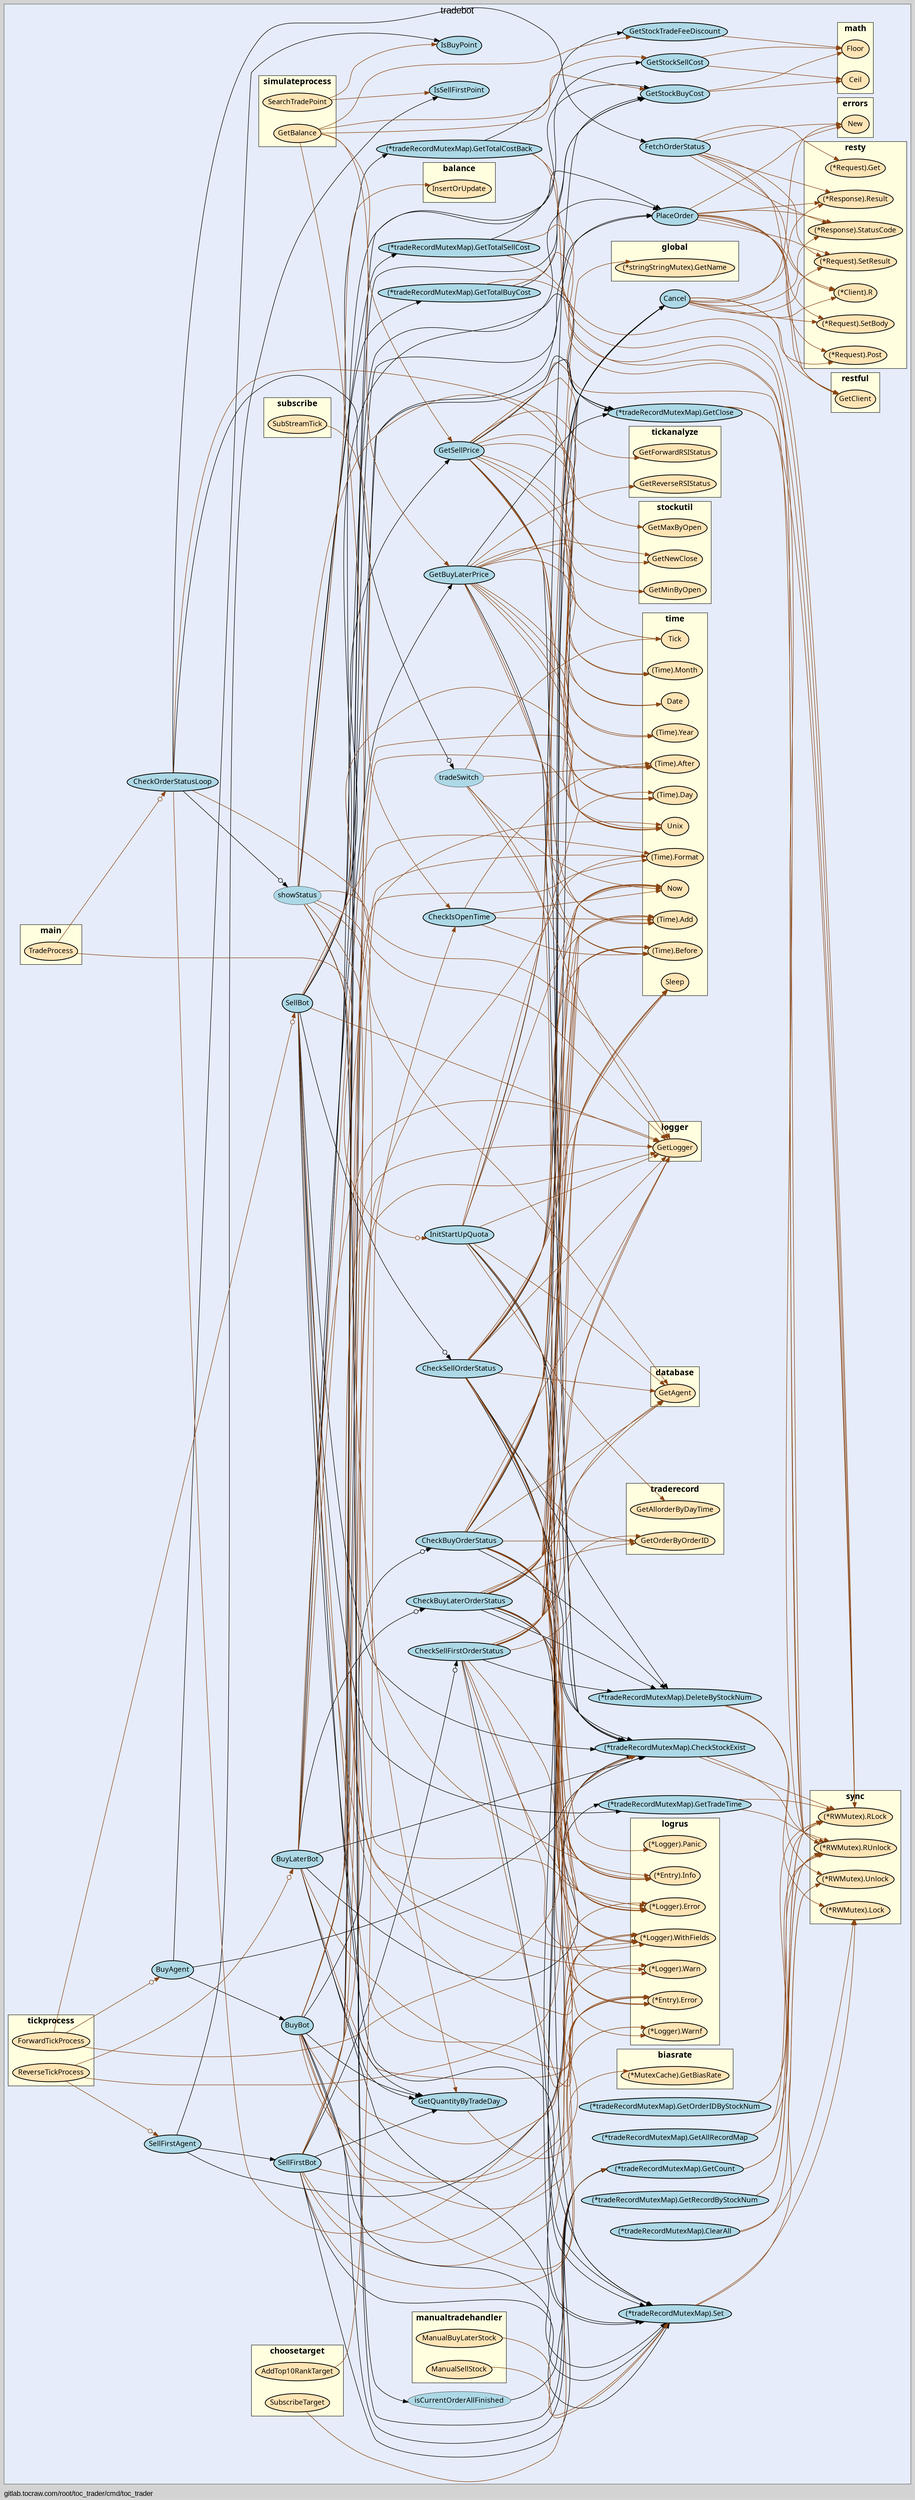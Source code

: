 digraph gocallvis {
    label="gitlab.tocraw.com/root/toc_trader/cmd/toc_trader";
    labeljust="l";
    fontname="Arial";
    fontsize="14";
    rankdir="LR";
    bgcolor="lightgray";
    style="solid";
    penwidth="0.5";
    pad="0.0";
    nodesep="0.35";

    node [shape="ellipse" style="filled" fillcolor="honeydew" fontname="Verdana" penwidth="1.0" margin="0.05,0.0"];
    edge [minlen="2"]

    subgraph "cluster_focus" {
        bgcolor="#e6ecfa";
label="tradebot";
labelloc="t";
labeljust="c";
fontsize="18";
        
        "(*gitlab.tocraw.com/root/toc_trader/pkg/modules/tradebot.tradeRecordMutexMap).Set" [ fillcolor="lightblue" label="(*tradeRecordMutexMap).Set" penwidth="1.5" ]
        "(*gitlab.tocraw.com/root/toc_trader/pkg/modules/tradebot.tradeRecordMutexMap).GetTradeTime" [ fillcolor="lightblue" label="(*tradeRecordMutexMap).GetTradeTime" penwidth="1.5" ]
        "gitlab.tocraw.com/root/toc_trader/pkg/modules/tradebot.IsBuyPoint" [ fillcolor="lightblue" label="IsBuyPoint" penwidth="1.5" ]
        "gitlab.tocraw.com/root/toc_trader/pkg/modules/tradebot.IsSellFirstPoint" [ fillcolor="lightblue" label="IsSellFirstPoint" penwidth="1.5" ]
        "gitlab.tocraw.com/root/toc_trader/pkg/modules/tradebot.GetQuantityByTradeDay" [ fillcolor="lightblue" label="GetQuantityByTradeDay" penwidth="1.5" ]
        "gitlab.tocraw.com/root/toc_trader/pkg/modules/tradebot.GetStockBuyCost" [ fillcolor="lightblue" label="GetStockBuyCost" penwidth="1.5" ]
        "gitlab.tocraw.com/root/toc_trader/pkg/modules/tradebot.GetStockSellCost" [ penwidth="1.5" fillcolor="lightblue" label="GetStockSellCost" ]
        "gitlab.tocraw.com/root/toc_trader/pkg/modules/tradebot.GetStockTradeFeeDiscount" [ label="GetStockTradeFeeDiscount" penwidth="1.5" fillcolor="lightblue" ]
        "gitlab.tocraw.com/root/toc_trader/pkg/modules/tradebot.GetSellPrice" [ fillcolor="lightblue" label="GetSellPrice" penwidth="1.5" ]
        "(*gitlab.tocraw.com/root/toc_trader/pkg/modules/tradebot.tradeRecordMutexMap).GetClose" [ penwidth="1.5" fillcolor="lightblue" label="(*tradeRecordMutexMap).GetClose" ]
        "(*gitlab.tocraw.com/root/toc_trader/pkg/modules/tradebot.tradeRecordMutexMap).CheckStockExist" [ fillcolor="lightblue" label="(*tradeRecordMutexMap).CheckStockExist" penwidth="1.5" ]
        "gitlab.tocraw.com/root/toc_trader/pkg/modules/tradebot.GetBuyLaterPrice" [ fillcolor="lightblue" label="GetBuyLaterPrice" penwidth="1.5" ]
        "gitlab.tocraw.com/root/toc_trader/pkg/modules/tradebot.BuyLaterBot" [ fillcolor="lightblue" label="BuyLaterBot" penwidth="1.5" ]
        "gitlab.tocraw.com/root/toc_trader/pkg/modules/tradebot.PlaceOrder" [ fillcolor="lightblue" label="PlaceOrder" penwidth="1.5" ]
        "gitlab.tocraw.com/root/toc_trader/pkg/modules/tradebot.CheckBuyLaterOrderStatus" [ penwidth="1.5" fillcolor="lightblue" label="CheckBuyLaterOrderStatus" ]
        "(*gitlab.tocraw.com/root/toc_trader/pkg/modules/tradebot.tradeRecordMutexMap).DeleteByStockNum" [ fillcolor="lightblue" label="(*tradeRecordMutexMap).DeleteByStockNum" penwidth="1.5" ]
        "gitlab.tocraw.com/root/toc_trader/pkg/modules/tradebot.Cancel" [ fillcolor="lightblue" label="Cancel" penwidth="1.5" ]
        "gitlab.tocraw.com/root/toc_trader/pkg/modules/tradebot.SellFirstBot" [ label="SellFirstBot" penwidth="1.5" fillcolor="lightblue" ]
        "(*gitlab.tocraw.com/root/toc_trader/pkg/modules/tradebot.tradeRecordMutexMap).GetCount" [ fillcolor="lightblue" label="(*tradeRecordMutexMap).GetCount" penwidth="1.5" ]
        "gitlab.tocraw.com/root/toc_trader/pkg/modules/tradebot.CheckSellFirstOrderStatus" [ penwidth="1.5" fillcolor="lightblue" label="CheckSellFirstOrderStatus" ]
        "(*gitlab.tocraw.com/root/toc_trader/pkg/modules/tradebot.tradeRecordMutexMap).GetTotalBuyCost" [ fillcolor="lightblue" label="(*tradeRecordMutexMap).GetTotalBuyCost" penwidth="1.5" ]
        "(*gitlab.tocraw.com/root/toc_trader/pkg/modules/tradebot.tradeRecordMutexMap).ClearAll" [ fillcolor="lightblue" label="(*tradeRecordMutexMap).ClearAll" penwidth="1.5" ]
        "gitlab.tocraw.com/root/toc_trader/pkg/modules/tradebot.CheckIsOpenTime" [ fillcolor="lightblue" label="CheckIsOpenTime" penwidth="1.5" ]
        "gitlab.tocraw.com/root/toc_trader/pkg/modules/tradebot.BuyAgent" [ fillcolor="lightblue" label="BuyAgent" penwidth="1.5" ]
        "gitlab.tocraw.com/root/toc_trader/pkg/modules/tradebot.BuyBot" [ label="BuyBot" penwidth="1.5" fillcolor="lightblue" ]
        "gitlab.tocraw.com/root/toc_trader/pkg/modules/tradebot.CheckBuyOrderStatus" [ fillcolor="lightblue" label="CheckBuyOrderStatus" penwidth="1.5" ]
        "gitlab.tocraw.com/root/toc_trader/pkg/modules/tradebot.SellBot" [ fillcolor="lightblue" label="SellBot" penwidth="1.5" ]
        "gitlab.tocraw.com/root/toc_trader/pkg/modules/tradebot.CheckSellOrderStatus" [ label="CheckSellOrderStatus" penwidth="1.5" fillcolor="lightblue" ]
        "gitlab.tocraw.com/root/toc_trader/pkg/modules/tradebot.SellFirstAgent" [ fillcolor="lightblue" label="SellFirstAgent" penwidth="1.5" ]
        "gitlab.tocraw.com/root/toc_trader/pkg/modules/tradebot.showStatus" [ fillcolor="lightblue" label="showStatus" penwidth="0.5" ]
        "gitlab.tocraw.com/root/toc_trader/pkg/modules/tradebot.isCurrentOrderAllFinished" [ label="isCurrentOrderAllFinished" penwidth="0.5" fillcolor="lightblue" ]
        "(*gitlab.tocraw.com/root/toc_trader/pkg/modules/tradebot.tradeRecordMutexMap).GetTotalSellCost" [ penwidth="1.5" fillcolor="lightblue" label="(*tradeRecordMutexMap).GetTotalSellCost" ]
        "(*gitlab.tocraw.com/root/toc_trader/pkg/modules/tradebot.tradeRecordMutexMap).GetTotalCostBack" [ fillcolor="lightblue" label="(*tradeRecordMutexMap).GetTotalCostBack" penwidth="1.5" ]
        "gitlab.tocraw.com/root/toc_trader/pkg/modules/tradebot.CheckOrderStatusLoop" [ penwidth="1.5" fillcolor="lightblue" label="CheckOrderStatusLoop" ]
        "gitlab.tocraw.com/root/toc_trader/pkg/modules/tradebot.tradeSwitch" [ fillcolor="lightblue" label="tradeSwitch" penwidth="0.5" ]
        "gitlab.tocraw.com/root/toc_trader/pkg/modules/tradebot.FetchOrderStatus" [ fillcolor="lightblue" label="FetchOrderStatus" penwidth="1.5" ]
        "gitlab.tocraw.com/root/toc_trader/pkg/modules/tradebot.InitStartUpQuota" [ label="InitStartUpQuota" penwidth="1.5" fillcolor="lightblue" ]
        "(*gitlab.tocraw.com/root/toc_trader/pkg/modules/tradebot.tradeRecordMutexMap).GetOrderIDByStockNum" [ penwidth="1.5" fillcolor="lightblue" label="(*tradeRecordMutexMap).GetOrderIDByStockNum" ]
        "(*gitlab.tocraw.com/root/toc_trader/pkg/modules/tradebot.tradeRecordMutexMap).GetAllRecordMap" [ fillcolor="lightblue" label="(*tradeRecordMutexMap).GetAllRecordMap" penwidth="1.5" ]
        "(*gitlab.tocraw.com/root/toc_trader/pkg/modules/tradebot.tradeRecordMutexMap).GetRecordByStockNum" [ label="(*tradeRecordMutexMap).GetRecordByStockNum" penwidth="1.5" fillcolor="lightblue" ]
        
        subgraph "cluster_errors" {
        fontsize="16";
style="filled";
fontname="Tahoma bold";
label="errors";
URL="/?f=errors";
penwidth="0.8";
fillcolor="lightyellow";
rank="sink";
tooltip="package: errors";
        
        "errors.New" [ fillcolor="moccasin" label="New" penwidth="1.5" ]
        
    }

        subgraph "cluster_github.com/go-resty/resty/v2" {
        rank="sink";
tooltip="package: github.com/go-resty/resty/v2";
penwidth="0.8";
fontname="Tahoma bold";
fillcolor="lightyellow";
label="resty";
URL="/?f=github.com/go-resty/resty/v2";
fontsize="16";
style="filled";
        
        "(*github.com/go-resty/resty/v2.Client).R" [ fillcolor="moccasin" label="(*Client).R" penwidth="1.5" ]
        "(*github.com/go-resty/resty/v2.Request).SetBody" [ label="(*Request).SetBody" penwidth="1.5" fillcolor="moccasin" ]
        "(*github.com/go-resty/resty/v2.Request).SetResult" [ fillcolor="moccasin" label="(*Request).SetResult" penwidth="1.5" ]
        "(*github.com/go-resty/resty/v2.Request).Post" [ fillcolor="moccasin" label="(*Request).Post" penwidth="1.5" ]
        "(*github.com/go-resty/resty/v2.Response).StatusCode" [ fillcolor="moccasin" label="(*Response).StatusCode" penwidth="1.5" ]
        "(*github.com/go-resty/resty/v2.Response).Result" [ fillcolor="moccasin" label="(*Response).Result" penwidth="1.5" ]
        "(*github.com/go-resty/resty/v2.Request).Get" [ fillcolor="moccasin" label="(*Request).Get" penwidth="1.5" ]
        
    }

        subgraph "cluster_github.com/sirupsen/logrus" {
        tooltip="package: github.com/sirupsen/logrus";
penwidth="0.8";
style="filled";
rank="sink";
label="logrus";
URL="/?f=github.com/sirupsen/logrus";
fontsize="16";
fillcolor="lightyellow";
fontname="Tahoma bold";
        
        "(*github.com/sirupsen/logrus.Logger).WithFields" [ penwidth="1.5" fillcolor="moccasin" label="(*Logger).WithFields" ]
        "(*github.com/sirupsen/logrus.Entry).Error" [ fillcolor="moccasin" label="(*Entry).Error" penwidth="1.5" ]
        "(*github.com/sirupsen/logrus.Logger).Error" [ fillcolor="moccasin" label="(*Logger).Error" penwidth="1.5" ]
        "(*github.com/sirupsen/logrus.Entry).Info" [ fillcolor="moccasin" label="(*Entry).Info" penwidth="1.5" ]
        "(*github.com/sirupsen/logrus.Logger).Warnf" [ label="(*Logger).Warnf" penwidth="1.5" fillcolor="moccasin" ]
        "(*github.com/sirupsen/logrus.Logger).Warn" [ fillcolor="moccasin" label="(*Logger).Warn" penwidth="1.5" ]
        "(*github.com/sirupsen/logrus.Logger).Panic" [ penwidth="1.5" fillcolor="moccasin" label="(*Logger).Panic" ]
        
    }

        subgraph "cluster_gitlab.tocraw.com/root/toc_trader/cmd/toc_trader" {
        fillcolor="lightyellow";
fontname="Tahoma bold";
tooltip="package: gitlab.tocraw.com/root/toc_trader/cmd/toc_trader";
penwidth="0.8";
fontsize="16";
style="filled";
rank="sink";
label="main";
URL="/?f=gitlab.tocraw.com/root/toc_trader/cmd/toc_trader";
        
        "gitlab.tocraw.com/root/toc_trader/cmd/toc_trader.TradeProcess" [ fillcolor="moccasin" label="TradeProcess" penwidth="1.5" ]
        
    }

        subgraph "cluster_gitlab.tocraw.com/root/toc_trader/internal/database" {
        URL="/?f=gitlab.tocraw.com/root/toc_trader/internal/database";
tooltip="package: gitlab.tocraw.com/root/toc_trader/internal/database";
penwidth="0.8";
fontname="Tahoma bold";
rank="sink";
label="database";
fontsize="16";
style="filled";
fillcolor="lightyellow";
        
        "gitlab.tocraw.com/root/toc_trader/internal/database.GetAgent" [ penwidth="1.5" fillcolor="moccasin" label="GetAgent" ]
        
    }

        subgraph "cluster_gitlab.tocraw.com/root/toc_trader/internal/logger" {
        fontsize="16";
style="filled";
fillcolor="lightyellow";
fontname="Tahoma bold";
rank="sink";
label="logger";
URL="/?f=gitlab.tocraw.com/root/toc_trader/internal/logger";
penwidth="0.8";
tooltip="package: gitlab.tocraw.com/root/toc_trader/internal/logger";
        
        "gitlab.tocraw.com/root/toc_trader/internal/logger.GetLogger" [ fillcolor="moccasin" label="GetLogger" penwidth="1.5" ]
        
    }

        subgraph "cluster_gitlab.tocraw.com/root/toc_trader/internal/restful" {
        tooltip="package: gitlab.tocraw.com/root/toc_trader/internal/restful";
fontsize="16";
fontname="Tahoma bold";
URL="/?f=gitlab.tocraw.com/root/toc_trader/internal/restful";
rank="sink";
label="restful";
penwidth="0.8";
style="filled";
fillcolor="lightyellow";
        
        "gitlab.tocraw.com/root/toc_trader/internal/restful.GetClient" [ fillcolor="moccasin" label="GetClient" penwidth="1.5" ]
        
    }

        subgraph "cluster_gitlab.tocraw.com/root/toc_trader/internal/stockutil" {
        tooltip="package: gitlab.tocraw.com/root/toc_trader/internal/stockutil";
penwidth="0.8";
fontsize="16";
fontname="Tahoma bold";
label="stockutil";
style="filled";
fillcolor="lightyellow";
rank="sink";
URL="/?f=gitlab.tocraw.com/root/toc_trader/internal/stockutil";
        
        "gitlab.tocraw.com/root/toc_trader/internal/stockutil.GetMaxByOpen" [ fillcolor="moccasin" label="GetMaxByOpen" penwidth="1.5" ]
        "gitlab.tocraw.com/root/toc_trader/internal/stockutil.GetNewClose" [ fillcolor="moccasin" label="GetNewClose" penwidth="1.5" ]
        "gitlab.tocraw.com/root/toc_trader/internal/stockutil.GetMinByOpen" [ label="GetMinByOpen" penwidth="1.5" fillcolor="moccasin" ]
        
    }

        subgraph "cluster_gitlab.tocraw.com/root/toc_trader/pkg/global" {
        rank="sink";
URL="/?f=gitlab.tocraw.com/root/toc_trader/pkg/global";
tooltip="package: gitlab.tocraw.com/root/toc_trader/pkg/global";
fontname="Tahoma bold";
label="global";
penwidth="0.8";
fontsize="16";
style="filled";
fillcolor="lightyellow";
        
        "(*gitlab.tocraw.com/root/toc_trader/pkg/global.stringStringMutex).GetName" [ penwidth="1.5" fillcolor="moccasin" label="(*stringStringMutex).GetName" ]
        
    }

        subgraph "cluster_gitlab.tocraw.com/root/toc_trader/pkg/handlers/manualtradehandler" {
        fontsize="16";
style="filled";
fillcolor="lightyellow";
rank="sink";
tooltip="package: gitlab.tocraw.com/root/toc_trader/pkg/handlers/manualtradehandler";
penwidth="0.8";
fontname="Tahoma bold";
label="manualtradehandler";
URL="/?f=gitlab.tocraw.com/root/toc_trader/pkg/handlers/manualtradehandler";
        
        "gitlab.tocraw.com/root/toc_trader/pkg/handlers/manualtradehandler.ManualSellStock" [ fillcolor="moccasin" label="ManualSellStock" penwidth="1.5" ]
        "gitlab.tocraw.com/root/toc_trader/pkg/handlers/manualtradehandler.ManualBuyLaterStock" [ fillcolor="moccasin" label="ManualBuyLaterStock" penwidth="1.5" ]
        
    }

        subgraph "cluster_gitlab.tocraw.com/root/toc_trader/pkg/models/balance" {
        URL="/?f=gitlab.tocraw.com/root/toc_trader/pkg/models/balance";
penwidth="0.8";
fontsize="16";
fillcolor="lightyellow";
rank="sink";
label="balance";
style="filled";
fontname="Tahoma bold";
tooltip="package: gitlab.tocraw.com/root/toc_trader/pkg/models/balance";
        
        "gitlab.tocraw.com/root/toc_trader/pkg/models/balance.InsertOrUpdate" [ fillcolor="moccasin" label="InsertOrUpdate" penwidth="1.5" ]
        
    }

        subgraph "cluster_gitlab.tocraw.com/root/toc_trader/pkg/models/traderecord" {
        penwidth="0.8";
fontsize="16";
rank="sink";
label="traderecord";
URL="/?f=gitlab.tocraw.com/root/toc_trader/pkg/models/traderecord";
tooltip="package: gitlab.tocraw.com/root/toc_trader/pkg/models/traderecord";
style="filled";
fillcolor="lightyellow";
fontname="Tahoma bold";
        
        "gitlab.tocraw.com/root/toc_trader/pkg/models/traderecord.GetOrderByOrderID" [ fillcolor="moccasin" label="GetOrderByOrderID" penwidth="1.5" ]
        "gitlab.tocraw.com/root/toc_trader/pkg/models/traderecord.GetAllorderByDayTime" [ label="GetAllorderByDayTime" penwidth="1.5" fillcolor="moccasin" ]
        
    }

        subgraph "cluster_gitlab.tocraw.com/root/toc_trader/pkg/modules/biasrate" {
        penwidth="0.8";
rank="sink";
label="biasrate";
URL="/?f=gitlab.tocraw.com/root/toc_trader/pkg/modules/biasrate";
fontsize="16";
style="filled";
fillcolor="lightyellow";
fontname="Tahoma bold";
tooltip="package: gitlab.tocraw.com/root/toc_trader/pkg/modules/biasrate";
        
        "(*gitlab.tocraw.com/root/toc_trader/pkg/modules/biasrate.MutexCache).GetBiasRate" [ penwidth="1.5" fillcolor="moccasin" label="(*MutexCache).GetBiasRate" ]
        
    }

        subgraph "cluster_gitlab.tocraw.com/root/toc_trader/pkg/modules/choosetarget" {
        URL="/?f=gitlab.tocraw.com/root/toc_trader/pkg/modules/choosetarget";
penwidth="0.8";
fontsize="16";
fontname="Tahoma bold";
label="choosetarget";
style="filled";
fillcolor="lightyellow";
rank="sink";
tooltip="package: gitlab.tocraw.com/root/toc_trader/pkg/modules/choosetarget";
        
        "gitlab.tocraw.com/root/toc_trader/pkg/modules/choosetarget.SubscribeTarget" [ fillcolor="moccasin" label="SubscribeTarget" penwidth="1.5" ]
        "gitlab.tocraw.com/root/toc_trader/pkg/modules/choosetarget.AddTop10RankTarget" [ fillcolor="moccasin" label="AddTop10RankTarget" penwidth="1.5" ]
        
    }

        subgraph "cluster_gitlab.tocraw.com/root/toc_trader/pkg/modules/simulateprocess" {
        label="simulateprocess";
tooltip="package: gitlab.tocraw.com/root/toc_trader/pkg/modules/simulateprocess";
fontsize="16";
rank="sink";
fillcolor="lightyellow";
fontname="Tahoma bold";
URL="/?f=gitlab.tocraw.com/root/toc_trader/pkg/modules/simulateprocess";
penwidth="0.8";
style="filled";
        
        "gitlab.tocraw.com/root/toc_trader/pkg/modules/simulateprocess.SearchTradePoint" [ fillcolor="moccasin" label="SearchTradePoint" penwidth="1.5" ]
        "gitlab.tocraw.com/root/toc_trader/pkg/modules/simulateprocess.GetBalance" [ fillcolor="moccasin" label="GetBalance" penwidth="1.5" ]
        
    }

        subgraph "cluster_gitlab.tocraw.com/root/toc_trader/pkg/modules/subscribe" {
        fontsize="16";
fillcolor="lightyellow";
fontname="Tahoma bold";
label="subscribe";
penwidth="0.8";
style="filled";
rank="sink";
URL="/?f=gitlab.tocraw.com/root/toc_trader/pkg/modules/subscribe";
tooltip="package: gitlab.tocraw.com/root/toc_trader/pkg/modules/subscribe";
        
        "gitlab.tocraw.com/root/toc_trader/pkg/modules/subscribe.SubStreamTick" [ fillcolor="moccasin" label="SubStreamTick" penwidth="1.5" ]
        
    }

        subgraph "cluster_gitlab.tocraw.com/root/toc_trader/pkg/modules/tickanalyze" {
        style="filled";
fillcolor="lightyellow";
URL="/?f=gitlab.tocraw.com/root/toc_trader/pkg/modules/tickanalyze";
fontsize="16";
fontname="Tahoma bold";
rank="sink";
label="tickanalyze";
tooltip="package: gitlab.tocraw.com/root/toc_trader/pkg/modules/tickanalyze";
penwidth="0.8";
        
        "gitlab.tocraw.com/root/toc_trader/pkg/modules/tickanalyze.GetForwardRSIStatus" [ fillcolor="moccasin" label="GetForwardRSIStatus" penwidth="1.5" ]
        "gitlab.tocraw.com/root/toc_trader/pkg/modules/tickanalyze.GetReverseRSIStatus" [ fillcolor="moccasin" label="GetReverseRSIStatus" penwidth="1.5" ]
        
    }

        subgraph "cluster_gitlab.tocraw.com/root/toc_trader/pkg/modules/tickprocess" {
        penwidth="0.8";
style="filled";
fontname="Tahoma bold";
rank="sink";
URL="/?f=gitlab.tocraw.com/root/toc_trader/pkg/modules/tickprocess";
fontsize="16";
fillcolor="lightyellow";
label="tickprocess";
tooltip="package: gitlab.tocraw.com/root/toc_trader/pkg/modules/tickprocess";
        
        "gitlab.tocraw.com/root/toc_trader/pkg/modules/tickprocess.ForwardTickProcess" [ fillcolor="moccasin" label="ForwardTickProcess" penwidth="1.5" ]
        "gitlab.tocraw.com/root/toc_trader/pkg/modules/tickprocess.ReverseTickProcess" [ label="ReverseTickProcess" penwidth="1.5" fillcolor="moccasin" ]
        
    }

        subgraph "cluster_math" {
        rank="sink";
tooltip="package: math";
fontsize="16";
style="filled";
fillcolor="lightyellow";
fontname="Tahoma bold";
label="math";
URL="/?f=math";
penwidth="0.8";
        
        "math.Ceil" [ fillcolor="moccasin" label="Ceil" penwidth="1.5" ]
        "math.Floor" [ fillcolor="moccasin" label="Floor" penwidth="1.5" ]
        
    }

        subgraph "cluster_sync" {
        penwidth="0.8";
style="filled";
fontname="Tahoma bold";
label="sync";
tooltip="package: sync";
fontsize="16";
fillcolor="lightyellow";
rank="sink";
URL="/?f=sync";
        
        "(*sync.RWMutex).Lock" [ fillcolor="moccasin" label="(*RWMutex).Lock" penwidth="1.5" ]
        "(*sync.RWMutex).Unlock" [ fillcolor="moccasin" label="(*RWMutex).Unlock" penwidth="1.5" ]
        "(*sync.RWMutex).RLock" [ fillcolor="moccasin" label="(*RWMutex).RLock" penwidth="1.5" ]
        "(*sync.RWMutex).RUnlock" [ label="(*RWMutex).RUnlock" penwidth="1.5" fillcolor="moccasin" ]
        
    }

        subgraph "cluster_time" {
        style="filled";
fillcolor="lightyellow";
tooltip="package: time";
penwidth="0.8";
fontsize="16";
fontname="Tahoma bold";
rank="sink";
label="time";
URL="/?f=time";
        
        "time.Unix" [ fillcolor="moccasin" label="Unix" penwidth="1.5" ]
        "(time.Time).Year" [ label="(Time).Year" penwidth="1.5" fillcolor="moccasin" ]
        "(time.Time).Month" [ label="(Time).Month" penwidth="1.5" fillcolor="moccasin" ]
        "(time.Time).Day" [ fillcolor="moccasin" label="(Time).Day" penwidth="1.5" ]
        "time.Date" [ fillcolor="moccasin" label="Date" penwidth="1.5" ]
        "(time.Time).Before" [ fillcolor="moccasin" label="(Time).Before" penwidth="1.5" ]
        "(time.Time).After" [ penwidth="1.5" fillcolor="moccasin" label="(Time).After" ]
        "(time.Time).Add" [ fillcolor="moccasin" label="(Time).Add" penwidth="1.5" ]
        "(time.Time).Format" [ fillcolor="moccasin" label="(Time).Format" penwidth="1.5" ]
        "time.Sleep" [ fillcolor="moccasin" label="Sleep" penwidth="1.5" ]
        "time.Now" [ fillcolor="moccasin" label="Now" penwidth="1.5" ]
        "time.Tick" [ fillcolor="moccasin" label="Tick" penwidth="1.5" ]
        
    }

    }

    "(*gitlab.tocraw.com/root/toc_trader/pkg/modules/tradebot.tradeRecordMutexMap).Set" -> "(*sync.RWMutex).Lock" [ color="saddlebrown" ]
    "(*gitlab.tocraw.com/root/toc_trader/pkg/modules/tradebot.tradeRecordMutexMap).Set" -> "(*sync.RWMutex).Unlock" [ color="saddlebrown" ]
    "gitlab.tocraw.com/root/toc_trader/pkg/handlers/manualtradehandler.ManualSellStock" -> "(*gitlab.tocraw.com/root/toc_trader/pkg/modules/tradebot.tradeRecordMutexMap).Set" [ color="saddlebrown" ]
    "gitlab.tocraw.com/root/toc_trader/pkg/handlers/manualtradehandler.ManualBuyLaterStock" -> "(*gitlab.tocraw.com/root/toc_trader/pkg/modules/tradebot.tradeRecordMutexMap).Set" [ color="saddlebrown" ]
    "(*gitlab.tocraw.com/root/toc_trader/pkg/modules/tradebot.tradeRecordMutexMap).GetTradeTime" -> "(*sync.RWMutex).RLock" [ color="saddlebrown" ]
    "(*gitlab.tocraw.com/root/toc_trader/pkg/modules/tradebot.tradeRecordMutexMap).GetTradeTime" -> "(*sync.RWMutex).RUnlock" [ color="saddlebrown" ]
    "gitlab.tocraw.com/root/toc_trader/pkg/modules/simulateprocess.SearchTradePoint" -> "gitlab.tocraw.com/root/toc_trader/pkg/modules/tradebot.IsBuyPoint" [ color="saddlebrown" ]
    "gitlab.tocraw.com/root/toc_trader/pkg/modules/simulateprocess.SearchTradePoint" -> "gitlab.tocraw.com/root/toc_trader/pkg/modules/tradebot.IsSellFirstPoint" [ color="saddlebrown" ]
    "gitlab.tocraw.com/root/toc_trader/pkg/modules/tradebot.GetQuantityByTradeDay" -> "(*gitlab.tocraw.com/root/toc_trader/pkg/modules/biasrate.MutexCache).GetBiasRate" [ color="saddlebrown" ]
    "gitlab.tocraw.com/root/toc_trader/pkg/modules/simulateprocess.GetBalance" -> "gitlab.tocraw.com/root/toc_trader/pkg/modules/tradebot.GetQuantityByTradeDay" [ color="saddlebrown" ]
    "gitlab.tocraw.com/root/toc_trader/pkg/modules/tradebot.GetStockBuyCost" -> "math.Ceil" [ color="saddlebrown" ]
    "gitlab.tocraw.com/root/toc_trader/pkg/modules/tradebot.GetStockBuyCost" -> "math.Floor" [ color="saddlebrown" ]
    "gitlab.tocraw.com/root/toc_trader/pkg/modules/simulateprocess.GetBalance" -> "gitlab.tocraw.com/root/toc_trader/pkg/modules/tradebot.GetStockBuyCost" [ color="saddlebrown" ]
    "gitlab.tocraw.com/root/toc_trader/pkg/modules/tradebot.GetStockSellCost" -> "math.Ceil" [ color="saddlebrown" ]
    "gitlab.tocraw.com/root/toc_trader/pkg/modules/tradebot.GetStockSellCost" -> "math.Floor" [ color="saddlebrown" ]
    "gitlab.tocraw.com/root/toc_trader/pkg/modules/simulateprocess.GetBalance" -> "gitlab.tocraw.com/root/toc_trader/pkg/modules/tradebot.GetStockSellCost" [ color="saddlebrown" ]
    "gitlab.tocraw.com/root/toc_trader/pkg/modules/tradebot.GetStockTradeFeeDiscount" -> "math.Floor" [ color="saddlebrown" ]
    "gitlab.tocraw.com/root/toc_trader/pkg/modules/simulateprocess.GetBalance" -> "gitlab.tocraw.com/root/toc_trader/pkg/modules/tradebot.GetStockTradeFeeDiscount" [ color="saddlebrown" ]
    "gitlab.tocraw.com/root/toc_trader/pkg/modules/tradebot.GetSellPrice" -> "gitlab.tocraw.com/root/toc_trader/internal/stockutil.GetMaxByOpen" [ color="saddlebrown" ]
    "gitlab.tocraw.com/root/toc_trader/pkg/modules/tradebot.GetSellPrice" -> "time.Unix" [ color="saddlebrown" ]
    "gitlab.tocraw.com/root/toc_trader/pkg/modules/tradebot.GetSellPrice" -> "(time.Time).Year" [ color="saddlebrown" ]
    "gitlab.tocraw.com/root/toc_trader/pkg/modules/tradebot.GetSellPrice" -> "(time.Time).Month" [ color="saddlebrown" ]
    "gitlab.tocraw.com/root/toc_trader/pkg/modules/tradebot.GetSellPrice" -> "(time.Time).Day" [ color="saddlebrown" ]
    "gitlab.tocraw.com/root/toc_trader/pkg/modules/tradebot.GetSellPrice" -> "time.Date" [ color="saddlebrown" ]
    "gitlab.tocraw.com/root/toc_trader/pkg/modules/tradebot.GetSellPrice" -> "gitlab.tocraw.com/root/toc_trader/pkg/modules/tickanalyze.GetForwardRSIStatus" [ color="saddlebrown" ]
    "gitlab.tocraw.com/root/toc_trader/pkg/modules/tradebot.GetSellPrice" -> "(time.Time).Before" [ color="saddlebrown" ]
    "gitlab.tocraw.com/root/toc_trader/pkg/modules/tradebot.GetSellPrice" -> "(time.Time).After" [ color="saddlebrown" ]
    "(*gitlab.tocraw.com/root/toc_trader/pkg/modules/tradebot.tradeRecordMutexMap).GetClose" -> "(*sync.RWMutex).RLock" [ color="saddlebrown" ]
    "(*gitlab.tocraw.com/root/toc_trader/pkg/modules/tradebot.tradeRecordMutexMap).GetClose" -> "(*sync.RWMutex).RUnlock" [ color="saddlebrown" ]
    "gitlab.tocraw.com/root/toc_trader/pkg/modules/tradebot.GetSellPrice" -> "(*gitlab.tocraw.com/root/toc_trader/pkg/modules/tradebot.tradeRecordMutexMap).GetClose" [  ]
    "(*gitlab.tocraw.com/root/toc_trader/pkg/modules/tradebot.tradeRecordMutexMap).CheckStockExist" -> "(*sync.RWMutex).RLock" [ color="saddlebrown" ]
    "(*gitlab.tocraw.com/root/toc_trader/pkg/modules/tradebot.tradeRecordMutexMap).CheckStockExist" -> "(*sync.RWMutex).RUnlock" [ color="saddlebrown" ]
    "gitlab.tocraw.com/root/toc_trader/pkg/modules/tradebot.GetSellPrice" -> "(*gitlab.tocraw.com/root/toc_trader/pkg/modules/tradebot.tradeRecordMutexMap).CheckStockExist" [  ]
    "gitlab.tocraw.com/root/toc_trader/pkg/modules/tradebot.GetSellPrice" -> "gitlab.tocraw.com/root/toc_trader/internal/stockutil.GetNewClose" [ color="saddlebrown" ]
    "gitlab.tocraw.com/root/toc_trader/pkg/modules/tradebot.GetSellPrice" -> "(time.Time).Add" [ color="saddlebrown" ]
    "gitlab.tocraw.com/root/toc_trader/pkg/modules/simulateprocess.GetBalance" -> "gitlab.tocraw.com/root/toc_trader/pkg/modules/tradebot.GetSellPrice" [ color="saddlebrown" ]
    "gitlab.tocraw.com/root/toc_trader/pkg/modules/tradebot.GetBuyLaterPrice" -> "gitlab.tocraw.com/root/toc_trader/internal/stockutil.GetMinByOpen" [ color="saddlebrown" ]
    "gitlab.tocraw.com/root/toc_trader/pkg/modules/tradebot.GetBuyLaterPrice" -> "time.Unix" [ color="saddlebrown" ]
    "gitlab.tocraw.com/root/toc_trader/pkg/modules/tradebot.GetBuyLaterPrice" -> "(time.Time).Year" [ color="saddlebrown" ]
    "gitlab.tocraw.com/root/toc_trader/pkg/modules/tradebot.GetBuyLaterPrice" -> "(time.Time).Month" [ color="saddlebrown" ]
    "gitlab.tocraw.com/root/toc_trader/pkg/modules/tradebot.GetBuyLaterPrice" -> "(time.Time).Day" [ color="saddlebrown" ]
    "gitlab.tocraw.com/root/toc_trader/pkg/modules/tradebot.GetBuyLaterPrice" -> "time.Date" [ color="saddlebrown" ]
    "gitlab.tocraw.com/root/toc_trader/pkg/modules/tradebot.GetBuyLaterPrice" -> "gitlab.tocraw.com/root/toc_trader/pkg/modules/tickanalyze.GetReverseRSIStatus" [ color="saddlebrown" ]
    "gitlab.tocraw.com/root/toc_trader/pkg/modules/tradebot.GetBuyLaterPrice" -> "(time.Time).Before" [ color="saddlebrown" ]
    "gitlab.tocraw.com/root/toc_trader/pkg/modules/tradebot.GetBuyLaterPrice" -> "(time.Time).After" [ color="saddlebrown" ]
    "gitlab.tocraw.com/root/toc_trader/pkg/modules/tradebot.GetBuyLaterPrice" -> "(*gitlab.tocraw.com/root/toc_trader/pkg/modules/tradebot.tradeRecordMutexMap).GetClose" [  ]
    "gitlab.tocraw.com/root/toc_trader/pkg/modules/tradebot.GetBuyLaterPrice" -> "(*gitlab.tocraw.com/root/toc_trader/pkg/modules/tradebot.tradeRecordMutexMap).CheckStockExist" [  ]
    "gitlab.tocraw.com/root/toc_trader/pkg/modules/tradebot.GetBuyLaterPrice" -> "gitlab.tocraw.com/root/toc_trader/internal/stockutil.GetNewClose" [ color="saddlebrown" ]
    "gitlab.tocraw.com/root/toc_trader/pkg/modules/tradebot.GetBuyLaterPrice" -> "(time.Time).Add" [ color="saddlebrown" ]
    "gitlab.tocraw.com/root/toc_trader/pkg/modules/simulateprocess.GetBalance" -> "gitlab.tocraw.com/root/toc_trader/pkg/modules/tradebot.GetBuyLaterPrice" [ color="saddlebrown" ]
    "gitlab.tocraw.com/root/toc_trader/pkg/modules/tradebot.BuyLaterBot" -> "(*gitlab.tocraw.com/root/toc_trader/pkg/modules/tradebot.tradeRecordMutexMap).CheckStockExist" [  ]
    "gitlab.tocraw.com/root/toc_trader/pkg/modules/tradebot.BuyLaterBot" -> "(*gitlab.tocraw.com/root/toc_trader/pkg/modules/tradebot.tradeRecordMutexMap).GetClose" [  ]
    "gitlab.tocraw.com/root/toc_trader/pkg/modules/tradebot.BuyLaterBot" -> "(time.Time).Format" [ color="saddlebrown" ]
    "gitlab.tocraw.com/root/toc_trader/pkg/modules/tradebot.BuyLaterBot" -> "gitlab.tocraw.com/root/toc_trader/pkg/modules/tradebot.GetQuantityByTradeDay" [  ]
    "gitlab.tocraw.com/root/toc_trader/pkg/modules/tradebot.BuyLaterBot" -> "(*gitlab.tocraw.com/root/toc_trader/pkg/modules/tradebot.tradeRecordMutexMap).GetTradeTime" [  ]
    "gitlab.tocraw.com/root/toc_trader/pkg/modules/tradebot.BuyLaterBot" -> "gitlab.tocraw.com/root/toc_trader/pkg/modules/tradebot.GetBuyLaterPrice" [  ]
    "gitlab.tocraw.com/root/toc_trader/pkg/modules/tradebot.PlaceOrder" -> "gitlab.tocraw.com/root/toc_trader/internal/restful.GetClient" [ color="saddlebrown" ]
    "gitlab.tocraw.com/root/toc_trader/pkg/modules/tradebot.PlaceOrder" -> "(*github.com/go-resty/resty/v2.Client).R" [ color="saddlebrown" ]
    "gitlab.tocraw.com/root/toc_trader/pkg/modules/tradebot.PlaceOrder" -> "(*github.com/go-resty/resty/v2.Request).SetBody" [ color="saddlebrown" ]
    "gitlab.tocraw.com/root/toc_trader/pkg/modules/tradebot.PlaceOrder" -> "(*github.com/go-resty/resty/v2.Request).SetResult" [ color="saddlebrown" ]
    "gitlab.tocraw.com/root/toc_trader/pkg/modules/tradebot.PlaceOrder" -> "(*github.com/go-resty/resty/v2.Request).Post" [ color="saddlebrown" ]
    "gitlab.tocraw.com/root/toc_trader/pkg/modules/tradebot.PlaceOrder" -> "(*github.com/go-resty/resty/v2.Response).StatusCode" [ color="saddlebrown" ]
    "gitlab.tocraw.com/root/toc_trader/pkg/modules/tradebot.PlaceOrder" -> "errors.New" [ color="saddlebrown" ]
    "gitlab.tocraw.com/root/toc_trader/pkg/modules/tradebot.PlaceOrder" -> "(*github.com/go-resty/resty/v2.Response).Result" [ color="saddlebrown" ]
    "gitlab.tocraw.com/root/toc_trader/pkg/modules/tradebot.BuyLaterBot" -> "gitlab.tocraw.com/root/toc_trader/pkg/modules/tradebot.PlaceOrder" [  ]
    "gitlab.tocraw.com/root/toc_trader/pkg/modules/tradebot.BuyLaterBot" -> "gitlab.tocraw.com/root/toc_trader/internal/logger.GetLogger" [ color="saddlebrown" ]
    "gitlab.tocraw.com/root/toc_trader/pkg/modules/tradebot.BuyLaterBot" -> "(*github.com/sirupsen/logrus.Logger).WithFields" [ color="saddlebrown" ]
    "gitlab.tocraw.com/root/toc_trader/pkg/modules/tradebot.BuyLaterBot" -> "(*github.com/sirupsen/logrus.Entry).Error" [ color="saddlebrown" ]
    "gitlab.tocraw.com/root/toc_trader/pkg/modules/tradebot.BuyLaterBot" -> "time.Unix" [ color="saddlebrown" ]
    "gitlab.tocraw.com/root/toc_trader/pkg/modules/tradebot.BuyLaterBot" -> "(*gitlab.tocraw.com/root/toc_trader/pkg/modules/tradebot.tradeRecordMutexMap).Set" [  ]
    "gitlab.tocraw.com/root/toc_trader/pkg/modules/tradebot.CheckBuyLaterOrderStatus" -> "time.Sleep" [ color="saddlebrown" ]
    "gitlab.tocraw.com/root/toc_trader/pkg/modules/tradebot.CheckBuyLaterOrderStatus" -> "gitlab.tocraw.com/root/toc_trader/internal/database.GetAgent" [ color="saddlebrown" ]
    "gitlab.tocraw.com/root/toc_trader/pkg/modules/tradebot.CheckBuyLaterOrderStatus" -> "gitlab.tocraw.com/root/toc_trader/pkg/models/traderecord.GetOrderByOrderID" [ color="saddlebrown" ]
    "gitlab.tocraw.com/root/toc_trader/pkg/modules/tradebot.CheckBuyLaterOrderStatus" -> "gitlab.tocraw.com/root/toc_trader/internal/logger.GetLogger" [ color="saddlebrown" ]
    "gitlab.tocraw.com/root/toc_trader/pkg/modules/tradebot.CheckBuyLaterOrderStatus" -> "(*github.com/sirupsen/logrus.Logger).Error" [ color="saddlebrown" ]
    "(*gitlab.tocraw.com/root/toc_trader/pkg/modules/tradebot.tradeRecordMutexMap).DeleteByStockNum" -> "(*sync.RWMutex).Lock" [ color="saddlebrown" ]
    "(*gitlab.tocraw.com/root/toc_trader/pkg/modules/tradebot.tradeRecordMutexMap).DeleteByStockNum" -> "(*sync.RWMutex).Unlock" [ color="saddlebrown" ]
    "gitlab.tocraw.com/root/toc_trader/pkg/modules/tradebot.CheckBuyLaterOrderStatus" -> "(*gitlab.tocraw.com/root/toc_trader/pkg/modules/tradebot.tradeRecordMutexMap).DeleteByStockNum" [  ]
    "gitlab.tocraw.com/root/toc_trader/pkg/modules/tradebot.CheckBuyLaterOrderStatus" -> "(*github.com/sirupsen/logrus.Logger).WithFields" [ color="saddlebrown" ]
    "gitlab.tocraw.com/root/toc_trader/pkg/modules/tradebot.CheckBuyLaterOrderStatus" -> "(*github.com/sirupsen/logrus.Entry).Info" [ color="saddlebrown" ]
    "gitlab.tocraw.com/root/toc_trader/pkg/modules/tradebot.CheckBuyLaterOrderStatus" -> "(*gitlab.tocraw.com/root/toc_trader/pkg/modules/tradebot.tradeRecordMutexMap).Set" [  ]
    "gitlab.tocraw.com/root/toc_trader/pkg/modules/tradebot.CheckBuyLaterOrderStatus" -> "(*gitlab.tocraw.com/root/toc_trader/pkg/modules/tradebot.tradeRecordMutexMap).CheckStockExist" [  ]
    "gitlab.tocraw.com/root/toc_trader/pkg/modules/tradebot.CheckBuyLaterOrderStatus" -> "(time.Time).Add" [ color="saddlebrown" ]
    "gitlab.tocraw.com/root/toc_trader/pkg/modules/tradebot.CheckBuyLaterOrderStatus" -> "time.Now" [ color="saddlebrown" ]
    "gitlab.tocraw.com/root/toc_trader/pkg/modules/tradebot.CheckBuyLaterOrderStatus" -> "(time.Time).Before" [ color="saddlebrown" ]
    "gitlab.tocraw.com/root/toc_trader/pkg/modules/tradebot.Cancel" -> "gitlab.tocraw.com/root/toc_trader/internal/restful.GetClient" [ color="saddlebrown" ]
    "gitlab.tocraw.com/root/toc_trader/pkg/modules/tradebot.Cancel" -> "(*github.com/go-resty/resty/v2.Client).R" [ color="saddlebrown" ]
    "gitlab.tocraw.com/root/toc_trader/pkg/modules/tradebot.Cancel" -> "(*github.com/go-resty/resty/v2.Request).SetBody" [ color="saddlebrown" ]
    "gitlab.tocraw.com/root/toc_trader/pkg/modules/tradebot.Cancel" -> "(*github.com/go-resty/resty/v2.Request).SetResult" [ color="saddlebrown" ]
    "gitlab.tocraw.com/root/toc_trader/pkg/modules/tradebot.Cancel" -> "(*github.com/go-resty/resty/v2.Request).Post" [ color="saddlebrown" ]
    "gitlab.tocraw.com/root/toc_trader/pkg/modules/tradebot.Cancel" -> "(*github.com/go-resty/resty/v2.Response).StatusCode" [ color="saddlebrown" ]
    "gitlab.tocraw.com/root/toc_trader/pkg/modules/tradebot.Cancel" -> "errors.New" [ color="saddlebrown" ]
    "gitlab.tocraw.com/root/toc_trader/pkg/modules/tradebot.Cancel" -> "(*github.com/go-resty/resty/v2.Response).Result" [ color="saddlebrown" ]
    "gitlab.tocraw.com/root/toc_trader/pkg/modules/tradebot.CheckBuyLaterOrderStatus" -> "gitlab.tocraw.com/root/toc_trader/pkg/modules/tradebot.Cancel" [  ]
    "gitlab.tocraw.com/root/toc_trader/pkg/modules/tradebot.CheckBuyLaterOrderStatus" -> "(*github.com/sirupsen/logrus.Entry).Error" [ color="saddlebrown" ]
    "gitlab.tocraw.com/root/toc_trader/pkg/modules/tradebot.BuyLaterBot" -> "gitlab.tocraw.com/root/toc_trader/pkg/modules/tradebot.CheckBuyLaterOrderStatus" [ arrowhead="normalnoneodot" ]
    "gitlab.tocraw.com/root/toc_trader/pkg/modules/tradebot.SellFirstBot" -> "(time.Time).Format" [ color="saddlebrown" ]
    "gitlab.tocraw.com/root/toc_trader/pkg/modules/tradebot.SellFirstBot" -> "gitlab.tocraw.com/root/toc_trader/pkg/modules/tradebot.GetQuantityByTradeDay" [  ]
    "gitlab.tocraw.com/root/toc_trader/pkg/modules/tradebot.SellFirstBot" -> "(*github.com/sirupsen/logrus.Logger).Warnf" [ color="saddlebrown" ]
    "gitlab.tocraw.com/root/toc_trader/pkg/modules/tradebot.SellFirstBot" -> "gitlab.tocraw.com/root/toc_trader/pkg/modules/tradebot.GetStockBuyCost" [  ]
    "(*gitlab.tocraw.com/root/toc_trader/pkg/modules/tradebot.tradeRecordMutexMap).GetCount" -> "(*sync.RWMutex).RLock" [ color="saddlebrown" ]
    "(*gitlab.tocraw.com/root/toc_trader/pkg/modules/tradebot.tradeRecordMutexMap).GetCount" -> "(*sync.RWMutex).RUnlock" [ color="saddlebrown" ]
    "gitlab.tocraw.com/root/toc_trader/pkg/modules/tradebot.SellFirstBot" -> "(*gitlab.tocraw.com/root/toc_trader/pkg/modules/tradebot.tradeRecordMutexMap).GetCount" [  ]
    "gitlab.tocraw.com/root/toc_trader/pkg/modules/tradebot.SellFirstBot" -> "gitlab.tocraw.com/root/toc_trader/pkg/modules/tradebot.PlaceOrder" [  ]
    "gitlab.tocraw.com/root/toc_trader/pkg/modules/tradebot.SellFirstBot" -> "gitlab.tocraw.com/root/toc_trader/internal/logger.GetLogger" [ color="saddlebrown" ]
    "gitlab.tocraw.com/root/toc_trader/pkg/modules/tradebot.SellFirstBot" -> "(*github.com/sirupsen/logrus.Logger).Warn" [ color="saddlebrown" ]
    "gitlab.tocraw.com/root/toc_trader/pkg/modules/tradebot.SellFirstBot" -> "(*github.com/sirupsen/logrus.Logger).WithFields" [ color="saddlebrown" ]
    "gitlab.tocraw.com/root/toc_trader/pkg/modules/tradebot.SellFirstBot" -> "(*github.com/sirupsen/logrus.Entry).Error" [ color="saddlebrown" ]
    "gitlab.tocraw.com/root/toc_trader/pkg/modules/tradebot.SellFirstBot" -> "time.Unix" [ color="saddlebrown" ]
    "gitlab.tocraw.com/root/toc_trader/pkg/modules/tradebot.SellFirstBot" -> "(*gitlab.tocraw.com/root/toc_trader/pkg/modules/tradebot.tradeRecordMutexMap).Set" [  ]
    "gitlab.tocraw.com/root/toc_trader/pkg/modules/tradebot.CheckSellFirstOrderStatus" -> "time.Sleep" [ color="saddlebrown" ]
    "gitlab.tocraw.com/root/toc_trader/pkg/modules/tradebot.CheckSellFirstOrderStatus" -> "gitlab.tocraw.com/root/toc_trader/internal/database.GetAgent" [ color="saddlebrown" ]
    "gitlab.tocraw.com/root/toc_trader/pkg/modules/tradebot.CheckSellFirstOrderStatus" -> "gitlab.tocraw.com/root/toc_trader/pkg/models/traderecord.GetOrderByOrderID" [ color="saddlebrown" ]
    "gitlab.tocraw.com/root/toc_trader/pkg/modules/tradebot.CheckSellFirstOrderStatus" -> "gitlab.tocraw.com/root/toc_trader/internal/logger.GetLogger" [ color="saddlebrown" ]
    "gitlab.tocraw.com/root/toc_trader/pkg/modules/tradebot.CheckSellFirstOrderStatus" -> "(*github.com/sirupsen/logrus.Logger).Error" [ color="saddlebrown" ]
    "gitlab.tocraw.com/root/toc_trader/pkg/modules/tradebot.CheckSellFirstOrderStatus" -> "(*gitlab.tocraw.com/root/toc_trader/pkg/modules/tradebot.tradeRecordMutexMap).DeleteByStockNum" [  ]
    "gitlab.tocraw.com/root/toc_trader/pkg/modules/tradebot.CheckSellFirstOrderStatus" -> "(*github.com/sirupsen/logrus.Logger).WithFields" [ color="saddlebrown" ]
    "gitlab.tocraw.com/root/toc_trader/pkg/modules/tradebot.CheckSellFirstOrderStatus" -> "(*github.com/sirupsen/logrus.Entry).Info" [ color="saddlebrown" ]
    "gitlab.tocraw.com/root/toc_trader/pkg/modules/tradebot.CheckSellFirstOrderStatus" -> "(*gitlab.tocraw.com/root/toc_trader/pkg/modules/tradebot.tradeRecordMutexMap).Set" [  ]
    "gitlab.tocraw.com/root/toc_trader/pkg/modules/tradebot.CheckSellFirstOrderStatus" -> "(time.Time).Add" [ color="saddlebrown" ]
    "gitlab.tocraw.com/root/toc_trader/pkg/modules/tradebot.CheckSellFirstOrderStatus" -> "time.Now" [ color="saddlebrown" ]
    "gitlab.tocraw.com/root/toc_trader/pkg/modules/tradebot.CheckSellFirstOrderStatus" -> "(time.Time).Before" [ color="saddlebrown" ]
    "gitlab.tocraw.com/root/toc_trader/pkg/modules/tradebot.CheckSellFirstOrderStatus" -> "gitlab.tocraw.com/root/toc_trader/pkg/modules/tradebot.Cancel" [  ]
    "gitlab.tocraw.com/root/toc_trader/pkg/modules/tradebot.CheckSellFirstOrderStatus" -> "(*github.com/sirupsen/logrus.Entry).Error" [ color="saddlebrown" ]
    "gitlab.tocraw.com/root/toc_trader/pkg/modules/tradebot.SellFirstBot" -> "gitlab.tocraw.com/root/toc_trader/pkg/modules/tradebot.CheckSellFirstOrderStatus" [ arrowhead="normalnoneodot" ]
    "(*gitlab.tocraw.com/root/toc_trader/pkg/modules/tradebot.tradeRecordMutexMap).GetTotalBuyCost" -> "(*sync.RWMutex).RLock" [ color="saddlebrown" ]
    "(*gitlab.tocraw.com/root/toc_trader/pkg/modules/tradebot.tradeRecordMutexMap).GetTotalBuyCost" -> "gitlab.tocraw.com/root/toc_trader/pkg/modules/tradebot.GetStockBuyCost" [  ]
    "(*gitlab.tocraw.com/root/toc_trader/pkg/modules/tradebot.tradeRecordMutexMap).GetTotalBuyCost" -> "(*sync.RWMutex).RUnlock" [ color="saddlebrown" ]
    "(*gitlab.tocraw.com/root/toc_trader/pkg/modules/tradebot.tradeRecordMutexMap).ClearAll" -> "(*sync.RWMutex).Lock" [ color="saddlebrown" ]
    "(*gitlab.tocraw.com/root/toc_trader/pkg/modules/tradebot.tradeRecordMutexMap).ClearAll" -> "(*sync.RWMutex).Unlock" [ color="saddlebrown" ]
    "gitlab.tocraw.com/root/toc_trader/pkg/modules/choosetarget.SubscribeTarget" -> "(*gitlab.tocraw.com/root/toc_trader/pkg/modules/tradebot.tradeRecordMutexMap).GetCount" [ color="saddlebrown" ]
    "gitlab.tocraw.com/root/toc_trader/pkg/modules/tradebot.CheckIsOpenTime" -> "(time.Time).Add" [ color="saddlebrown" ]
    "gitlab.tocraw.com/root/toc_trader/pkg/modules/tradebot.CheckIsOpenTime" -> "time.Now" [ color="saddlebrown" ]
    "gitlab.tocraw.com/root/toc_trader/pkg/modules/tradebot.CheckIsOpenTime" -> "(time.Time).After" [ color="saddlebrown" ]
    "gitlab.tocraw.com/root/toc_trader/pkg/modules/tradebot.CheckIsOpenTime" -> "(time.Time).Before" [ color="saddlebrown" ]
    "gitlab.tocraw.com/root/toc_trader/pkg/modules/subscribe.SubStreamTick" -> "gitlab.tocraw.com/root/toc_trader/pkg/modules/tradebot.CheckIsOpenTime" [ color="saddlebrown" ]
    "gitlab.tocraw.com/root/toc_trader/pkg/modules/tradebot.BuyAgent" -> "(*gitlab.tocraw.com/root/toc_trader/pkg/modules/tradebot.tradeRecordMutexMap).CheckStockExist" [  ]
    "gitlab.tocraw.com/root/toc_trader/pkg/modules/tradebot.BuyAgent" -> "gitlab.tocraw.com/root/toc_trader/pkg/modules/tradebot.IsBuyPoint" [  ]
    "gitlab.tocraw.com/root/toc_trader/pkg/modules/tradebot.BuyBot" -> "(time.Time).Format" [ color="saddlebrown" ]
    "gitlab.tocraw.com/root/toc_trader/pkg/modules/tradebot.BuyBot" -> "gitlab.tocraw.com/root/toc_trader/pkg/modules/tradebot.GetQuantityByTradeDay" [  ]
    "gitlab.tocraw.com/root/toc_trader/pkg/modules/tradebot.BuyBot" -> "(*github.com/sirupsen/logrus.Logger).Warnf" [ color="saddlebrown" ]
    "gitlab.tocraw.com/root/toc_trader/pkg/modules/tradebot.BuyBot" -> "gitlab.tocraw.com/root/toc_trader/pkg/modules/tradebot.GetStockBuyCost" [  ]
    "gitlab.tocraw.com/root/toc_trader/pkg/modules/tradebot.BuyBot" -> "(*gitlab.tocraw.com/root/toc_trader/pkg/modules/tradebot.tradeRecordMutexMap).GetCount" [  ]
    "gitlab.tocraw.com/root/toc_trader/pkg/modules/tradebot.BuyBot" -> "gitlab.tocraw.com/root/toc_trader/pkg/modules/tradebot.PlaceOrder" [  ]
    "gitlab.tocraw.com/root/toc_trader/pkg/modules/tradebot.BuyBot" -> "gitlab.tocraw.com/root/toc_trader/internal/logger.GetLogger" [ color="saddlebrown" ]
    "gitlab.tocraw.com/root/toc_trader/pkg/modules/tradebot.BuyBot" -> "(*github.com/sirupsen/logrus.Logger).Warn" [ color="saddlebrown" ]
    "gitlab.tocraw.com/root/toc_trader/pkg/modules/tradebot.BuyBot" -> "(*github.com/sirupsen/logrus.Logger).WithFields" [ color="saddlebrown" ]
    "gitlab.tocraw.com/root/toc_trader/pkg/modules/tradebot.BuyBot" -> "(*github.com/sirupsen/logrus.Entry).Error" [ color="saddlebrown" ]
    "gitlab.tocraw.com/root/toc_trader/pkg/modules/tradebot.BuyBot" -> "time.Unix" [ color="saddlebrown" ]
    "gitlab.tocraw.com/root/toc_trader/pkg/modules/tradebot.BuyBot" -> "(*gitlab.tocraw.com/root/toc_trader/pkg/modules/tradebot.tradeRecordMutexMap).Set" [  ]
    "gitlab.tocraw.com/root/toc_trader/pkg/modules/tradebot.CheckBuyOrderStatus" -> "time.Sleep" [ color="saddlebrown" ]
    "gitlab.tocraw.com/root/toc_trader/pkg/modules/tradebot.CheckBuyOrderStatus" -> "gitlab.tocraw.com/root/toc_trader/internal/database.GetAgent" [ color="saddlebrown" ]
    "gitlab.tocraw.com/root/toc_trader/pkg/modules/tradebot.CheckBuyOrderStatus" -> "gitlab.tocraw.com/root/toc_trader/pkg/models/traderecord.GetOrderByOrderID" [ color="saddlebrown" ]
    "gitlab.tocraw.com/root/toc_trader/pkg/modules/tradebot.CheckBuyOrderStatus" -> "gitlab.tocraw.com/root/toc_trader/internal/logger.GetLogger" [ color="saddlebrown" ]
    "gitlab.tocraw.com/root/toc_trader/pkg/modules/tradebot.CheckBuyOrderStatus" -> "(*github.com/sirupsen/logrus.Logger).Error" [ color="saddlebrown" ]
    "gitlab.tocraw.com/root/toc_trader/pkg/modules/tradebot.CheckBuyOrderStatus" -> "(*gitlab.tocraw.com/root/toc_trader/pkg/modules/tradebot.tradeRecordMutexMap).DeleteByStockNum" [  ]
    "gitlab.tocraw.com/root/toc_trader/pkg/modules/tradebot.CheckBuyOrderStatus" -> "(*github.com/sirupsen/logrus.Logger).WithFields" [ color="saddlebrown" ]
    "gitlab.tocraw.com/root/toc_trader/pkg/modules/tradebot.CheckBuyOrderStatus" -> "(*github.com/sirupsen/logrus.Entry).Info" [ color="saddlebrown" ]
    "gitlab.tocraw.com/root/toc_trader/pkg/modules/tradebot.CheckBuyOrderStatus" -> "(*gitlab.tocraw.com/root/toc_trader/pkg/modules/tradebot.tradeRecordMutexMap).Set" [  ]
    "gitlab.tocraw.com/root/toc_trader/pkg/modules/tradebot.CheckBuyOrderStatus" -> "(time.Time).Add" [ color="saddlebrown" ]
    "gitlab.tocraw.com/root/toc_trader/pkg/modules/tradebot.CheckBuyOrderStatus" -> "time.Now" [ color="saddlebrown" ]
    "gitlab.tocraw.com/root/toc_trader/pkg/modules/tradebot.CheckBuyOrderStatus" -> "(time.Time).Before" [ color="saddlebrown" ]
    "gitlab.tocraw.com/root/toc_trader/pkg/modules/tradebot.CheckBuyOrderStatus" -> "gitlab.tocraw.com/root/toc_trader/pkg/modules/tradebot.Cancel" [  ]
    "gitlab.tocraw.com/root/toc_trader/pkg/modules/tradebot.CheckBuyOrderStatus" -> "(*github.com/sirupsen/logrus.Entry).Error" [ color="saddlebrown" ]
    "gitlab.tocraw.com/root/toc_trader/pkg/modules/tradebot.BuyBot" -> "gitlab.tocraw.com/root/toc_trader/pkg/modules/tradebot.CheckBuyOrderStatus" [ arrowhead="normalnoneodot" ]
    "gitlab.tocraw.com/root/toc_trader/pkg/modules/tradebot.BuyAgent" -> "gitlab.tocraw.com/root/toc_trader/pkg/modules/tradebot.BuyBot" [  ]
    "gitlab.tocraw.com/root/toc_trader/pkg/modules/tickprocess.ForwardTickProcess" -> "gitlab.tocraw.com/root/toc_trader/pkg/modules/tradebot.BuyAgent" [ arrowhead="normalnoneodot" color="saddlebrown" ]
    "gitlab.tocraw.com/root/toc_trader/pkg/modules/tradebot.SellBot" -> "(*gitlab.tocraw.com/root/toc_trader/pkg/modules/tradebot.tradeRecordMutexMap).CheckStockExist" [  ]
    "gitlab.tocraw.com/root/toc_trader/pkg/modules/tradebot.SellBot" -> "(*gitlab.tocraw.com/root/toc_trader/pkg/modules/tradebot.tradeRecordMutexMap).GetClose" [  ]
    "gitlab.tocraw.com/root/toc_trader/pkg/modules/tradebot.SellBot" -> "(time.Time).Format" [ color="saddlebrown" ]
    "gitlab.tocraw.com/root/toc_trader/pkg/modules/tradebot.SellBot" -> "gitlab.tocraw.com/root/toc_trader/pkg/modules/tradebot.GetQuantityByTradeDay" [  ]
    "gitlab.tocraw.com/root/toc_trader/pkg/modules/tradebot.SellBot" -> "(*gitlab.tocraw.com/root/toc_trader/pkg/modules/tradebot.tradeRecordMutexMap).GetTradeTime" [  ]
    "gitlab.tocraw.com/root/toc_trader/pkg/modules/tradebot.SellBot" -> "gitlab.tocraw.com/root/toc_trader/pkg/modules/tradebot.GetSellPrice" [  ]
    "gitlab.tocraw.com/root/toc_trader/pkg/modules/tradebot.SellBot" -> "gitlab.tocraw.com/root/toc_trader/pkg/modules/tradebot.PlaceOrder" [  ]
    "gitlab.tocraw.com/root/toc_trader/pkg/modules/tradebot.SellBot" -> "gitlab.tocraw.com/root/toc_trader/internal/logger.GetLogger" [ color="saddlebrown" ]
    "gitlab.tocraw.com/root/toc_trader/pkg/modules/tradebot.SellBot" -> "(*github.com/sirupsen/logrus.Logger).WithFields" [ color="saddlebrown" ]
    "gitlab.tocraw.com/root/toc_trader/pkg/modules/tradebot.SellBot" -> "(*github.com/sirupsen/logrus.Entry).Error" [ color="saddlebrown" ]
    "gitlab.tocraw.com/root/toc_trader/pkg/modules/tradebot.SellBot" -> "time.Unix" [ color="saddlebrown" ]
    "gitlab.tocraw.com/root/toc_trader/pkg/modules/tradebot.SellBot" -> "(*gitlab.tocraw.com/root/toc_trader/pkg/modules/tradebot.tradeRecordMutexMap).Set" [  ]
    "gitlab.tocraw.com/root/toc_trader/pkg/modules/tradebot.CheckSellOrderStatus" -> "time.Sleep" [ color="saddlebrown" ]
    "gitlab.tocraw.com/root/toc_trader/pkg/modules/tradebot.CheckSellOrderStatus" -> "gitlab.tocraw.com/root/toc_trader/internal/database.GetAgent" [ color="saddlebrown" ]
    "gitlab.tocraw.com/root/toc_trader/pkg/modules/tradebot.CheckSellOrderStatus" -> "gitlab.tocraw.com/root/toc_trader/pkg/models/traderecord.GetOrderByOrderID" [ color="saddlebrown" ]
    "gitlab.tocraw.com/root/toc_trader/pkg/modules/tradebot.CheckSellOrderStatus" -> "gitlab.tocraw.com/root/toc_trader/internal/logger.GetLogger" [ color="saddlebrown" ]
    "gitlab.tocraw.com/root/toc_trader/pkg/modules/tradebot.CheckSellOrderStatus" -> "(*github.com/sirupsen/logrus.Logger).Error" [ color="saddlebrown" ]
    "gitlab.tocraw.com/root/toc_trader/pkg/modules/tradebot.CheckSellOrderStatus" -> "(*gitlab.tocraw.com/root/toc_trader/pkg/modules/tradebot.tradeRecordMutexMap).DeleteByStockNum" [  ]
    "gitlab.tocraw.com/root/toc_trader/pkg/modules/tradebot.CheckSellOrderStatus" -> "(*github.com/sirupsen/logrus.Logger).WithFields" [ color="saddlebrown" ]
    "gitlab.tocraw.com/root/toc_trader/pkg/modules/tradebot.CheckSellOrderStatus" -> "(*github.com/sirupsen/logrus.Entry).Info" [ color="saddlebrown" ]
    "gitlab.tocraw.com/root/toc_trader/pkg/modules/tradebot.CheckSellOrderStatus" -> "(*gitlab.tocraw.com/root/toc_trader/pkg/modules/tradebot.tradeRecordMutexMap).Set" [  ]
    "gitlab.tocraw.com/root/toc_trader/pkg/modules/tradebot.CheckSellOrderStatus" -> "(*gitlab.tocraw.com/root/toc_trader/pkg/modules/tradebot.tradeRecordMutexMap).CheckStockExist" [  ]
    "gitlab.tocraw.com/root/toc_trader/pkg/modules/tradebot.CheckSellOrderStatus" -> "(time.Time).Add" [ color="saddlebrown" ]
    "gitlab.tocraw.com/root/toc_trader/pkg/modules/tradebot.CheckSellOrderStatus" -> "time.Now" [ color="saddlebrown" ]
    "gitlab.tocraw.com/root/toc_trader/pkg/modules/tradebot.CheckSellOrderStatus" -> "(time.Time).Before" [ color="saddlebrown" ]
    "gitlab.tocraw.com/root/toc_trader/pkg/modules/tradebot.CheckSellOrderStatus" -> "gitlab.tocraw.com/root/toc_trader/pkg/modules/tradebot.Cancel" [  ]
    "gitlab.tocraw.com/root/toc_trader/pkg/modules/tradebot.CheckSellOrderStatus" -> "(*github.com/sirupsen/logrus.Entry).Error" [ color="saddlebrown" ]
    "gitlab.tocraw.com/root/toc_trader/pkg/modules/tradebot.SellBot" -> "gitlab.tocraw.com/root/toc_trader/pkg/modules/tradebot.CheckSellOrderStatus" [ arrowhead="normalnoneodot" ]
    "gitlab.tocraw.com/root/toc_trader/pkg/modules/tickprocess.ForwardTickProcess" -> "gitlab.tocraw.com/root/toc_trader/pkg/modules/tradebot.SellBot" [ arrowhead="normalnoneodot" color="saddlebrown" ]
    "gitlab.tocraw.com/root/toc_trader/pkg/modules/tickprocess.ForwardTickProcess" -> "(*gitlab.tocraw.com/root/toc_trader/pkg/modules/tradebot.tradeRecordMutexMap).CheckStockExist" [ color="saddlebrown" ]
    "gitlab.tocraw.com/root/toc_trader/pkg/modules/tradebot.SellFirstAgent" -> "(*gitlab.tocraw.com/root/toc_trader/pkg/modules/tradebot.tradeRecordMutexMap).CheckStockExist" [  ]
    "gitlab.tocraw.com/root/toc_trader/pkg/modules/tradebot.SellFirstAgent" -> "gitlab.tocraw.com/root/toc_trader/pkg/modules/tradebot.IsSellFirstPoint" [  ]
    "gitlab.tocraw.com/root/toc_trader/pkg/modules/tradebot.SellFirstAgent" -> "gitlab.tocraw.com/root/toc_trader/pkg/modules/tradebot.SellFirstBot" [  ]
    "gitlab.tocraw.com/root/toc_trader/pkg/modules/tickprocess.ReverseTickProcess" -> "gitlab.tocraw.com/root/toc_trader/pkg/modules/tradebot.SellFirstAgent" [ arrowhead="normalnoneodot" color="saddlebrown" ]
    "gitlab.tocraw.com/root/toc_trader/pkg/modules/tickprocess.ReverseTickProcess" -> "gitlab.tocraw.com/root/toc_trader/pkg/modules/tradebot.BuyLaterBot" [ arrowhead="normalnoneodot" color="saddlebrown" ]
    "gitlab.tocraw.com/root/toc_trader/pkg/modules/tickprocess.ReverseTickProcess" -> "(*gitlab.tocraw.com/root/toc_trader/pkg/modules/tradebot.tradeRecordMutexMap).CheckStockExist" [ color="saddlebrown" ]
    "gitlab.tocraw.com/root/toc_trader/pkg/modules/tradebot.showStatus" -> "time.Tick" [ color="saddlebrown" ]
    "gitlab.tocraw.com/root/toc_trader/pkg/modules/tradebot.isCurrentOrderAllFinished" -> "(*gitlab.tocraw.com/root/toc_trader/pkg/modules/tradebot.tradeRecordMutexMap).GetCount" [  ]
    "gitlab.tocraw.com/root/toc_trader/pkg/modules/tradebot.showStatus" -> "gitlab.tocraw.com/root/toc_trader/pkg/modules/tradebot.isCurrentOrderAllFinished" [  ]
    "(*gitlab.tocraw.com/root/toc_trader/pkg/modules/tradebot.tradeRecordMutexMap).GetTotalSellCost" -> "(*sync.RWMutex).RLock" [ color="saddlebrown" ]
    "(*gitlab.tocraw.com/root/toc_trader/pkg/modules/tradebot.tradeRecordMutexMap).GetTotalSellCost" -> "gitlab.tocraw.com/root/toc_trader/pkg/modules/tradebot.GetStockSellCost" [  ]
    "(*gitlab.tocraw.com/root/toc_trader/pkg/modules/tradebot.tradeRecordMutexMap).GetTotalSellCost" -> "(*sync.RWMutex).RUnlock" [ color="saddlebrown" ]
    "gitlab.tocraw.com/root/toc_trader/pkg/modules/tradebot.showStatus" -> "(*gitlab.tocraw.com/root/toc_trader/pkg/modules/tradebot.tradeRecordMutexMap).GetTotalSellCost" [  ]
    "gitlab.tocraw.com/root/toc_trader/pkg/modules/tradebot.showStatus" -> "(*gitlab.tocraw.com/root/toc_trader/pkg/modules/tradebot.tradeRecordMutexMap).GetTotalBuyCost" [  ]
    "gitlab.tocraw.com/root/toc_trader/pkg/modules/tradebot.showStatus" -> "(*gitlab.tocraw.com/root/toc_trader/pkg/modules/tradebot.tradeRecordMutexMap).GetCount" [  ]
    "(*gitlab.tocraw.com/root/toc_trader/pkg/modules/tradebot.tradeRecordMutexMap).GetTotalCostBack" -> "(*sync.RWMutex).RLock" [ color="saddlebrown" ]
    "(*gitlab.tocraw.com/root/toc_trader/pkg/modules/tradebot.tradeRecordMutexMap).GetTotalCostBack" -> "gitlab.tocraw.com/root/toc_trader/pkg/modules/tradebot.GetStockTradeFeeDiscount" [  ]
    "(*gitlab.tocraw.com/root/toc_trader/pkg/modules/tradebot.tradeRecordMutexMap).GetTotalCostBack" -> "(*sync.RWMutex).RUnlock" [ color="saddlebrown" ]
    "gitlab.tocraw.com/root/toc_trader/pkg/modules/tradebot.showStatus" -> "(*gitlab.tocraw.com/root/toc_trader/pkg/modules/tradebot.tradeRecordMutexMap).GetTotalCostBack" [  ]
    "gitlab.tocraw.com/root/toc_trader/pkg/modules/tradebot.showStatus" -> "gitlab.tocraw.com/root/toc_trader/internal/database.GetAgent" [ color="saddlebrown" ]
    "gitlab.tocraw.com/root/toc_trader/pkg/modules/tradebot.showStatus" -> "gitlab.tocraw.com/root/toc_trader/pkg/models/balance.InsertOrUpdate" [ color="saddlebrown" ]
    "gitlab.tocraw.com/root/toc_trader/pkg/modules/tradebot.showStatus" -> "gitlab.tocraw.com/root/toc_trader/internal/logger.GetLogger" [ color="saddlebrown" ]
    "gitlab.tocraw.com/root/toc_trader/pkg/modules/tradebot.showStatus" -> "(*github.com/sirupsen/logrus.Logger).Error" [ color="saddlebrown" ]
    "gitlab.tocraw.com/root/toc_trader/pkg/modules/tradebot.showStatus" -> "(*github.com/sirupsen/logrus.Logger).WithFields" [ color="saddlebrown" ]
    "gitlab.tocraw.com/root/toc_trader/pkg/modules/tradebot.showStatus" -> "(*github.com/sirupsen/logrus.Entry).Info" [ color="saddlebrown" ]
    "gitlab.tocraw.com/root/toc_trader/pkg/modules/tradebot.showStatus" -> "(*github.com/sirupsen/logrus.Logger).Warn" [ color="saddlebrown" ]
    "gitlab.tocraw.com/root/toc_trader/pkg/modules/tradebot.CheckOrderStatusLoop" -> "gitlab.tocraw.com/root/toc_trader/pkg/modules/tradebot.showStatus" [ arrowhead="normalnoneodot" ]
    "gitlab.tocraw.com/root/toc_trader/pkg/modules/tradebot.tradeSwitch" -> "time.Tick" [ color="saddlebrown" ]
    "gitlab.tocraw.com/root/toc_trader/pkg/modules/tradebot.tradeSwitch" -> "time.Now" [ color="saddlebrown" ]
    "gitlab.tocraw.com/root/toc_trader/pkg/modules/tradebot.tradeSwitch" -> "(time.Time).After" [ color="saddlebrown" ]
    "gitlab.tocraw.com/root/toc_trader/pkg/modules/tradebot.tradeSwitch" -> "gitlab.tocraw.com/root/toc_trader/internal/logger.GetLogger" [ color="saddlebrown" ]
    "gitlab.tocraw.com/root/toc_trader/pkg/modules/tradebot.tradeSwitch" -> "(*github.com/sirupsen/logrus.Logger).Warn" [ color="saddlebrown" ]
    "gitlab.tocraw.com/root/toc_trader/pkg/modules/tradebot.CheckOrderStatusLoop" -> "gitlab.tocraw.com/root/toc_trader/pkg/modules/tradebot.tradeSwitch" [ arrowhead="normalnoneodot" ]
    "gitlab.tocraw.com/root/toc_trader/pkg/modules/tradebot.CheckOrderStatusLoop" -> "time.Tick" [ color="saddlebrown" ]
    "gitlab.tocraw.com/root/toc_trader/pkg/modules/tradebot.FetchOrderStatus" -> "gitlab.tocraw.com/root/toc_trader/internal/restful.GetClient" [ color="saddlebrown" ]
    "gitlab.tocraw.com/root/toc_trader/pkg/modules/tradebot.FetchOrderStatus" -> "(*github.com/go-resty/resty/v2.Client).R" [ color="saddlebrown" ]
    "gitlab.tocraw.com/root/toc_trader/pkg/modules/tradebot.FetchOrderStatus" -> "(*github.com/go-resty/resty/v2.Request).SetResult" [ color="saddlebrown" ]
    "gitlab.tocraw.com/root/toc_trader/pkg/modules/tradebot.FetchOrderStatus" -> "(*github.com/go-resty/resty/v2.Request).Get" [ color="saddlebrown" ]
    "gitlab.tocraw.com/root/toc_trader/pkg/modules/tradebot.FetchOrderStatus" -> "(*github.com/go-resty/resty/v2.Response).StatusCode" [ color="saddlebrown" ]
    "gitlab.tocraw.com/root/toc_trader/pkg/modules/tradebot.FetchOrderStatus" -> "errors.New" [ color="saddlebrown" ]
    "gitlab.tocraw.com/root/toc_trader/pkg/modules/tradebot.FetchOrderStatus" -> "(*github.com/go-resty/resty/v2.Response).Result" [ color="saddlebrown" ]
    "gitlab.tocraw.com/root/toc_trader/pkg/modules/tradebot.CheckOrderStatusLoop" -> "gitlab.tocraw.com/root/toc_trader/pkg/modules/tradebot.FetchOrderStatus" [  ]
    "gitlab.tocraw.com/root/toc_trader/pkg/modules/tradebot.CheckOrderStatusLoop" -> "gitlab.tocraw.com/root/toc_trader/internal/logger.GetLogger" [ color="saddlebrown" ]
    "gitlab.tocraw.com/root/toc_trader/pkg/modules/tradebot.CheckOrderStatusLoop" -> "(*github.com/sirupsen/logrus.Logger).Error" [ color="saddlebrown" ]
    "gitlab.tocraw.com/root/toc_trader/cmd/toc_trader.TradeProcess" -> "gitlab.tocraw.com/root/toc_trader/pkg/modules/tradebot.CheckOrderStatusLoop" [ arrowhead="normalnoneodot" color="saddlebrown" ]
    "gitlab.tocraw.com/root/toc_trader/pkg/modules/tradebot.InitStartUpQuota" -> "time.Now" [ color="saddlebrown" ]
    "gitlab.tocraw.com/root/toc_trader/pkg/modules/tradebot.InitStartUpQuota" -> "(time.Time).Day" [ color="saddlebrown" ]
    "gitlab.tocraw.com/root/toc_trader/pkg/modules/tradebot.InitStartUpQuota" -> "gitlab.tocraw.com/root/toc_trader/internal/database.GetAgent" [ color="saddlebrown" ]
    "gitlab.tocraw.com/root/toc_trader/pkg/modules/tradebot.InitStartUpQuota" -> "gitlab.tocraw.com/root/toc_trader/pkg/models/traderecord.GetAllorderByDayTime" [ color="saddlebrown" ]
    "gitlab.tocraw.com/root/toc_trader/pkg/modules/tradebot.InitStartUpQuota" -> "gitlab.tocraw.com/root/toc_trader/internal/logger.GetLogger" [ color="saddlebrown" ]
    "gitlab.tocraw.com/root/toc_trader/pkg/modules/tradebot.InitStartUpQuota" -> "(*github.com/sirupsen/logrus.Logger).Panic" [ color="saddlebrown" ]
    "gitlab.tocraw.com/root/toc_trader/pkg/modules/tradebot.InitStartUpQuota" -> "(*github.com/sirupsen/logrus.Logger).Warnf" [ color="saddlebrown" ]
    "gitlab.tocraw.com/root/toc_trader/pkg/modules/tradebot.InitStartUpQuota" -> "(*gitlab.tocraw.com/root/toc_trader/pkg/global.stringStringMutex).GetName" [ color="saddlebrown" ]
    "gitlab.tocraw.com/root/toc_trader/pkg/modules/tradebot.InitStartUpQuota" -> "(*gitlab.tocraw.com/root/toc_trader/pkg/modules/tradebot.tradeRecordMutexMap).CheckStockExist" [  ]
    "gitlab.tocraw.com/root/toc_trader/pkg/modules/tradebot.InitStartUpQuota" -> "(*gitlab.tocraw.com/root/toc_trader/pkg/modules/tradebot.tradeRecordMutexMap).Set" [  ]
    "gitlab.tocraw.com/root/toc_trader/pkg/modules/tradebot.InitStartUpQuota" -> "gitlab.tocraw.com/root/toc_trader/pkg/modules/tradebot.GetStockBuyCost" [  ]
    "gitlab.tocraw.com/root/toc_trader/cmd/toc_trader.TradeProcess" -> "gitlab.tocraw.com/root/toc_trader/pkg/modules/tradebot.InitStartUpQuota" [ arrowhead="normalnoneodot" color="saddlebrown" ]
    "gitlab.tocraw.com/root/toc_trader/pkg/modules/choosetarget.AddTop10RankTarget" -> "gitlab.tocraw.com/root/toc_trader/pkg/modules/tradebot.CheckIsOpenTime" [ color="saddlebrown" ]
    "(*gitlab.tocraw.com/root/toc_trader/pkg/modules/tradebot.tradeRecordMutexMap).GetOrderIDByStockNum" -> "(*sync.RWMutex).RLock" [ color="saddlebrown" ]
    "(*gitlab.tocraw.com/root/toc_trader/pkg/modules/tradebot.tradeRecordMutexMap).GetOrderIDByStockNum" -> "(*sync.RWMutex).RUnlock" [ color="saddlebrown" ]
    "(*gitlab.tocraw.com/root/toc_trader/pkg/modules/tradebot.tradeRecordMutexMap).GetAllRecordMap" -> "(*sync.RWMutex).RLock" [ color="saddlebrown" ]
    "(*gitlab.tocraw.com/root/toc_trader/pkg/modules/tradebot.tradeRecordMutexMap).GetAllRecordMap" -> "(*sync.RWMutex).RUnlock" [ color="saddlebrown" ]
    "(*gitlab.tocraw.com/root/toc_trader/pkg/modules/tradebot.tradeRecordMutexMap).GetRecordByStockNum" -> "(*sync.RWMutex).RLock" [ color="saddlebrown" ]
    "(*gitlab.tocraw.com/root/toc_trader/pkg/modules/tradebot.tradeRecordMutexMap).GetRecordByStockNum" -> "(*sync.RWMutex).RUnlock" [ color="saddlebrown" ]
}
